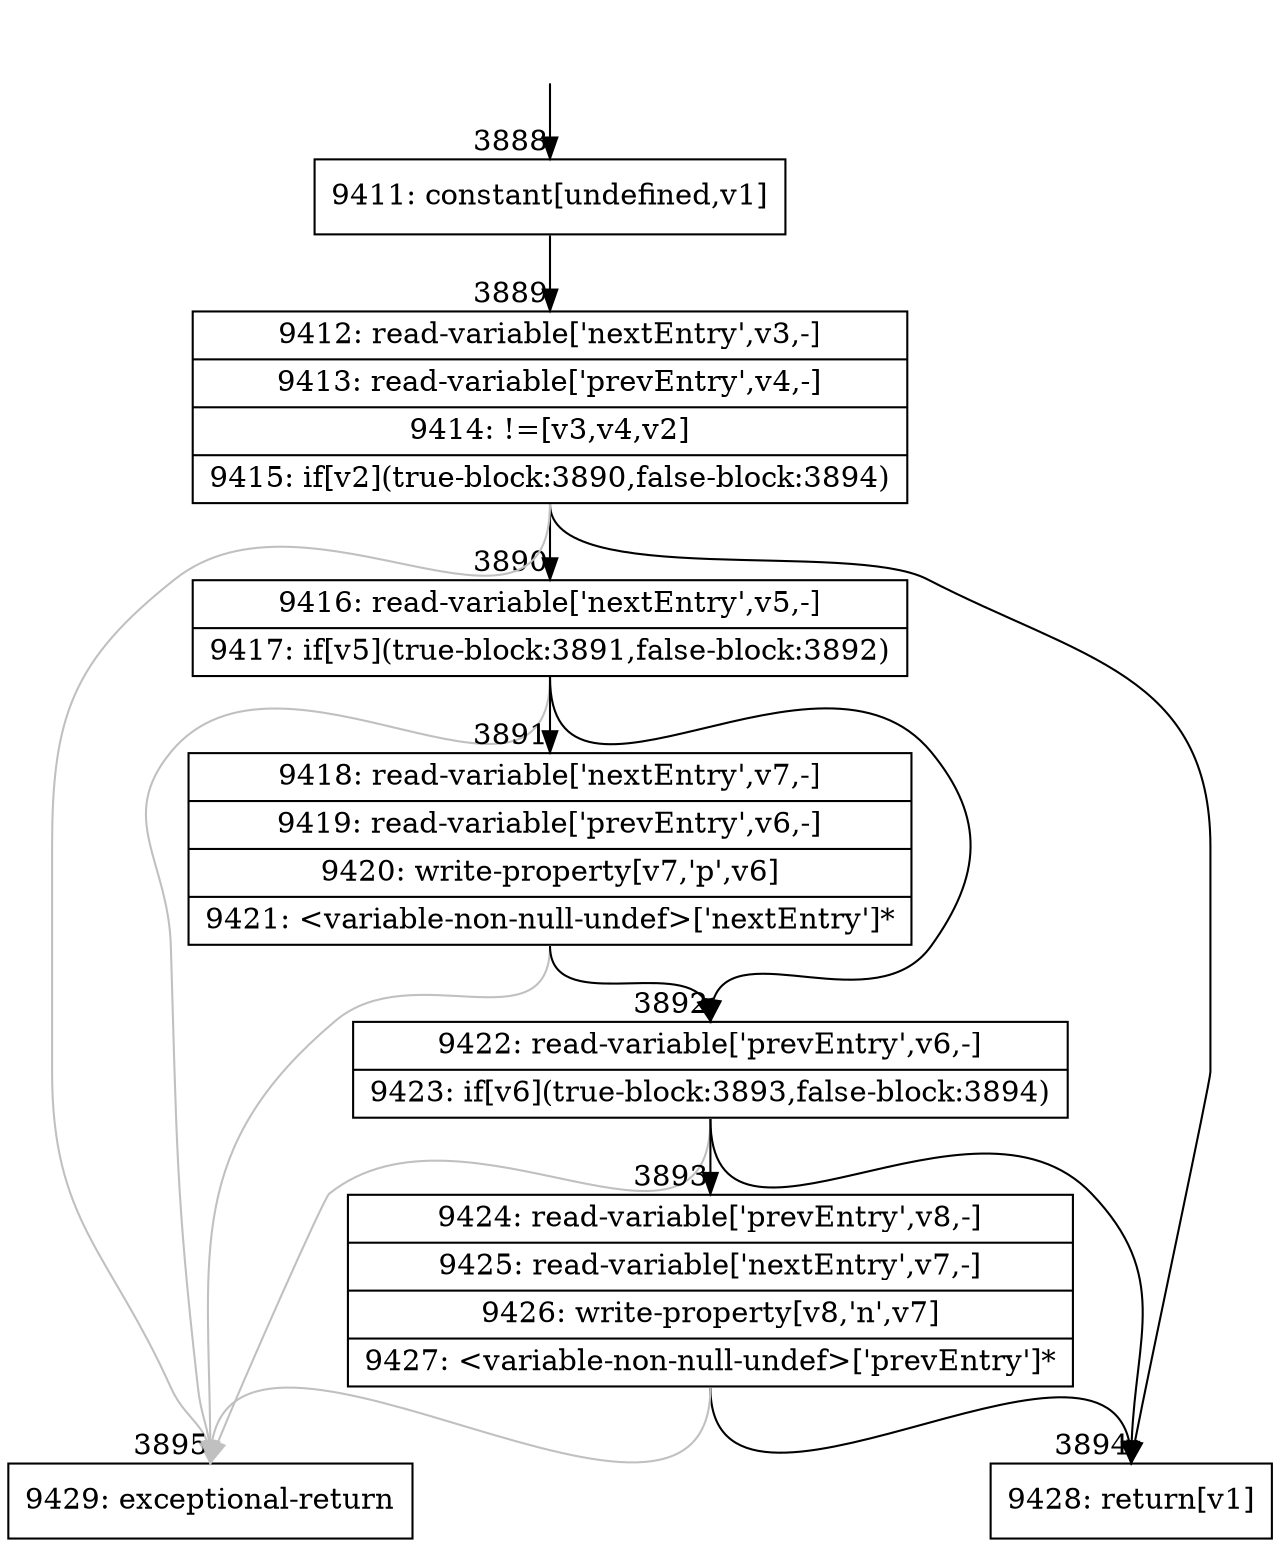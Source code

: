 digraph {
rankdir="TD"
BB_entry328[shape=none,label=""];
BB_entry328 -> BB3888 [tailport=s, headport=n, headlabel="    3888"]
BB3888 [shape=record label="{9411: constant[undefined,v1]}" ] 
BB3888 -> BB3889 [tailport=s, headport=n, headlabel="      3889"]
BB3889 [shape=record label="{9412: read-variable['nextEntry',v3,-]|9413: read-variable['prevEntry',v4,-]|9414: !=[v3,v4,v2]|9415: if[v2](true-block:3890,false-block:3894)}" ] 
BB3889 -> BB3890 [tailport=s, headport=n, headlabel="      3890"]
BB3889 -> BB3894 [tailport=s, headport=n, headlabel="      3894"]
BB3889 -> BB3895 [tailport=s, headport=n, color=gray, headlabel="      3895"]
BB3890 [shape=record label="{9416: read-variable['nextEntry',v5,-]|9417: if[v5](true-block:3891,false-block:3892)}" ] 
BB3890 -> BB3891 [tailport=s, headport=n, headlabel="      3891"]
BB3890 -> BB3892 [tailport=s, headport=n, headlabel="      3892"]
BB3890 -> BB3895 [tailport=s, headport=n, color=gray]
BB3891 [shape=record label="{9418: read-variable['nextEntry',v7,-]|9419: read-variable['prevEntry',v6,-]|9420: write-property[v7,'p',v6]|9421: \<variable-non-null-undef\>['nextEntry']*}" ] 
BB3891 -> BB3892 [tailport=s, headport=n]
BB3891 -> BB3895 [tailport=s, headport=n, color=gray]
BB3892 [shape=record label="{9422: read-variable['prevEntry',v6,-]|9423: if[v6](true-block:3893,false-block:3894)}" ] 
BB3892 -> BB3893 [tailport=s, headport=n, headlabel="      3893"]
BB3892 -> BB3894 [tailport=s, headport=n]
BB3892 -> BB3895 [tailport=s, headport=n, color=gray]
BB3893 [shape=record label="{9424: read-variable['prevEntry',v8,-]|9425: read-variable['nextEntry',v7,-]|9426: write-property[v8,'n',v7]|9427: \<variable-non-null-undef\>['prevEntry']*}" ] 
BB3893 -> BB3894 [tailport=s, headport=n]
BB3893 -> BB3895 [tailport=s, headport=n, color=gray]
BB3894 [shape=record label="{9428: return[v1]}" ] 
BB3895 [shape=record label="{9429: exceptional-return}" ] 
//#$~ 6012
}
